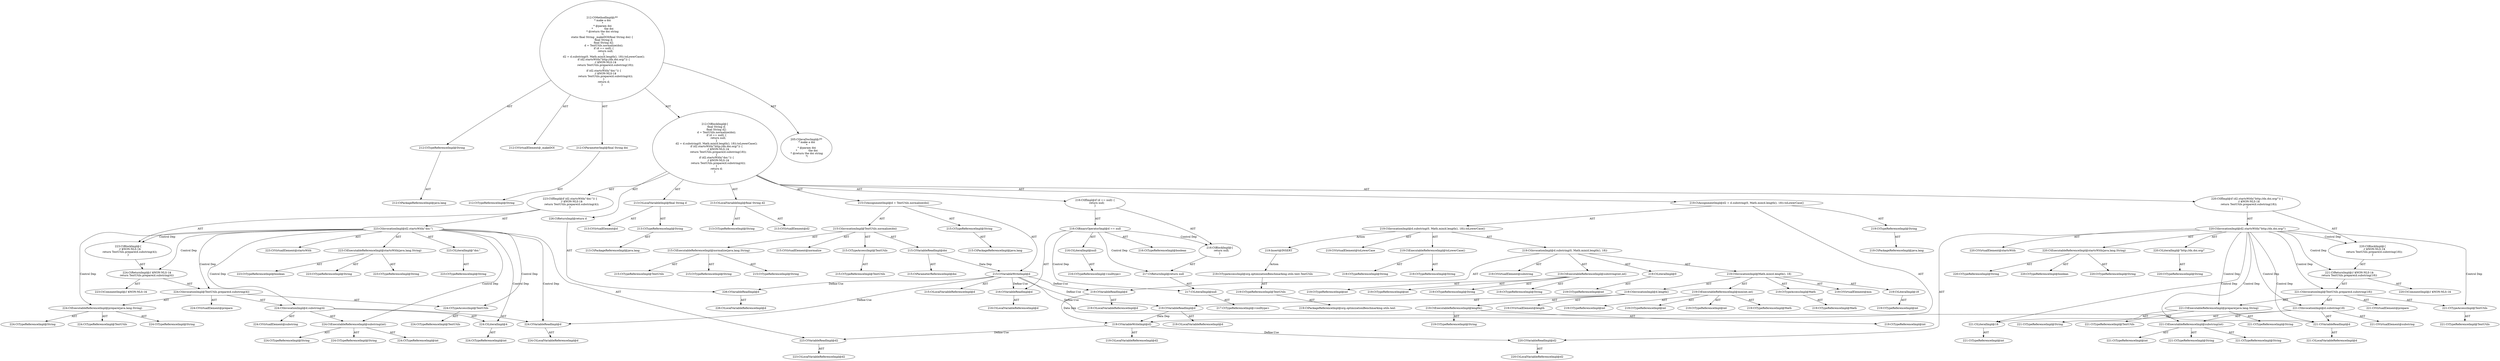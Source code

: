 digraph "_makeDOI#?,String" {
0 [label="212:CtTypeReferenceImpl@String" shape=ellipse]
1 [label="212:CtPackageReferenceImpl@java.lang" shape=ellipse]
2 [label="212:CtVirtualElement@_makeDOI" shape=ellipse]
3 [label="212:CtParameterImpl@final String doi" shape=ellipse]
4 [label="212:CtTypeReferenceImpl@String" shape=ellipse]
5 [label="213:CtTypeReferenceImpl@String" shape=ellipse]
6 [label="213:CtPackageReferenceImpl@java.lang" shape=ellipse]
7 [label="213:CtVirtualElement@d" shape=ellipse]
8 [label="213:CtLocalVariableImpl@final String d" shape=ellipse]
9 [label="213:CtVirtualElement@d2" shape=ellipse]
10 [label="213:CtLocalVariableImpl@final String d2" shape=ellipse]
11 [label="213:CtTypeReferenceImpl@String" shape=ellipse]
12 [label="215:CtVariableWriteImpl@d" shape=ellipse]
13 [label="215:CtLocalVariableReferenceImpl@d" shape=ellipse]
14 [label="215:CtExecutableReferenceImpl@normalize(java.lang.String)" shape=ellipse]
15 [label="215:CtTypeReferenceImpl@TextUtils" shape=ellipse]
16 [label="215:CtTypeReferenceImpl@String" shape=ellipse]
17 [label="215:CtTypeReferenceImpl@String" shape=ellipse]
18 [label="215:CtVirtualElement@normalize" shape=ellipse]
19 [label="215:CtTypeAccessImpl@TextUtils" shape=ellipse]
20 [label="215:CtTypeReferenceImpl@TextUtils" shape=ellipse]
21 [label="215:CtVariableReadImpl@doi" shape=ellipse]
22 [label="215:CtParameterReferenceImpl@doi" shape=ellipse]
23 [label="215:CtInvocationImpl@TextUtils.normalize(doi)" shape=ellipse]
24 [label="215:CtTypeReferenceImpl@String" shape=ellipse]
25 [label="215:CtPackageReferenceImpl@java.lang" shape=ellipse]
26 [label="215:CtAssignmentImpl@d = TextUtils.normalize(doi)" shape=ellipse]
27 [label="216:CtVariableReadImpl@d" shape=ellipse]
28 [label="216:CtLocalVariableReferenceImpl@d" shape=ellipse]
29 [label="216:CtLiteralImpl@null" shape=ellipse]
30 [label="216:CtTypeReferenceImpl@<nulltype>" shape=ellipse]
31 [label="216:CtBinaryOperatorImpl@d == null" shape=ellipse]
32 [label="216:CtTypeReferenceImpl@boolean" shape=ellipse]
33 [label="217:CtLiteralImpl@null" shape=ellipse]
34 [label="217:CtTypeReferenceImpl@<nulltype>" shape=ellipse]
35 [label="217:CtReturnImpl@return null" shape=ellipse]
36 [label="216:CtBlockImpl@\{
    return null;
\}" shape=ellipse]
37 [label="216:CtIfImpl@if (d == null) \{
    return null;
\}" shape=ellipse]
38 [label="219:CtVariableWriteImpl@d2" shape=ellipse]
39 [label="219:CtLocalVariableReferenceImpl@d2" shape=ellipse]
40 [label="219:CtExecutableReferenceImpl@toLowerCase()" shape=ellipse]
41 [label="219:CtTypeReferenceImpl@String" shape=ellipse]
42 [label="219:CtTypeReferenceImpl@String" shape=ellipse]
43 [label="219:CtVirtualElement@toLowerCase" shape=ellipse]
44 [label="219:CtExecutableReferenceImpl@substring(int,int)" shape=ellipse]
45 [label="219:CtTypeReferenceImpl@String" shape=ellipse]
46 [label="219:CtTypeReferenceImpl@String" shape=ellipse]
47 [label="219:CtTypeReferenceImpl@int" shape=ellipse]
48 [label="219:CtTypeReferenceImpl@int" shape=ellipse]
49 [label="219:CtVirtualElement@substring" shape=ellipse]
50 [label="219:CtVariableReadImpl@d" shape=ellipse]
51 [label="219:CtLocalVariableReferenceImpl@d" shape=ellipse]
52 [label="219:CtLiteralImpl@0" shape=ellipse]
53 [label="219:CtTypeReferenceImpl@int" shape=ellipse]
54 [label="219:CtExecutableReferenceImpl@min(int,int)" shape=ellipse]
55 [label="219:CtTypeReferenceImpl@Math" shape=ellipse]
56 [label="219:CtTypeReferenceImpl@int" shape=ellipse]
57 [label="219:CtTypeReferenceImpl@int" shape=ellipse]
58 [label="219:CtTypeReferenceImpl@int" shape=ellipse]
59 [label="219:CtVirtualElement@min" shape=ellipse]
60 [label="219:CtTypeAccessImpl@Math" shape=ellipse]
61 [label="219:CtTypeReferenceImpl@Math" shape=ellipse]
62 [label="219:CtExecutableReferenceImpl@length()" shape=ellipse]
63 [label="219:CtTypeReferenceImpl@String" shape=ellipse]
64 [label="219:CtTypeReferenceImpl@int" shape=ellipse]
65 [label="219:CtVirtualElement@length" shape=ellipse]
66 [label="219:CtVariableReadImpl@d" shape=ellipse]
67 [label="219:CtLocalVariableReferenceImpl@d" shape=ellipse]
68 [label="219:CtInvocationImpl@d.length()" shape=ellipse]
69 [label="219:CtLiteralImpl@18" shape=ellipse]
70 [label="219:CtTypeReferenceImpl@int" shape=ellipse]
71 [label="219:CtInvocationImpl@Math.min(d.length(), 18)" shape=ellipse]
72 [label="219:CtInvocationImpl@d.substring(0, Math.min(d.length(), 18))" shape=ellipse]
73 [label="219:CtInvocationImpl@d.substring(0, Math.min(d.length(), 18)).toLowerCase()" shape=ellipse]
74 [label="219:CtTypeReferenceImpl@String" shape=ellipse]
75 [label="219:CtPackageReferenceImpl@java.lang" shape=ellipse]
76 [label="219:CtAssignmentImpl@d2 = d.substring(0, Math.min(d.length(), 18)).toLowerCase()" shape=ellipse]
77 [label="220:CtExecutableReferenceImpl@startsWith(java.lang.String)" shape=ellipse]
78 [label="220:CtTypeReferenceImpl@String" shape=ellipse]
79 [label="220:CtTypeReferenceImpl@boolean" shape=ellipse]
80 [label="220:CtTypeReferenceImpl@String" shape=ellipse]
81 [label="220:CtVirtualElement@startsWith" shape=ellipse]
82 [label="220:CtVariableReadImpl@d2" shape=ellipse]
83 [label="220:CtLocalVariableReferenceImpl@d2" shape=ellipse]
84 [label="220:CtLiteralImpl@\"http://dx.doi.org/\"" shape=ellipse]
85 [label="220:CtTypeReferenceImpl@String" shape=ellipse]
86 [label="220:CtInvocationImpl@d2.startsWith(\"http://dx.doi.org/\")" shape=ellipse]
87 [label="221:CtExecutableReferenceImpl@prepare(java.lang.String)" shape=ellipse]
88 [label="221:CtTypeReferenceImpl@TextUtils" shape=ellipse]
89 [label="221:CtTypeReferenceImpl@String" shape=ellipse]
90 [label="221:CtTypeReferenceImpl@String" shape=ellipse]
91 [label="221:CtVirtualElement@prepare" shape=ellipse]
92 [label="221:CtTypeAccessImpl@TextUtils" shape=ellipse]
93 [label="221:CtTypeReferenceImpl@TextUtils" shape=ellipse]
94 [label="221:CtExecutableReferenceImpl@substring(int)" shape=ellipse]
95 [label="221:CtTypeReferenceImpl@String" shape=ellipse]
96 [label="221:CtTypeReferenceImpl@String" shape=ellipse]
97 [label="221:CtTypeReferenceImpl@int" shape=ellipse]
98 [label="221:CtVirtualElement@substring" shape=ellipse]
99 [label="221:CtVariableReadImpl@d" shape=ellipse]
100 [label="221:CtLocalVariableReferenceImpl@d" shape=ellipse]
101 [label="221:CtLiteralImpl@18" shape=ellipse]
102 [label="221:CtTypeReferenceImpl@int" shape=ellipse]
103 [label="221:CtInvocationImpl@d.substring(18)" shape=ellipse]
104 [label="221:CtInvocationImpl@TextUtils.prepare(d.substring(18))" shape=ellipse]
105 [label="221:CtReturnImpl@// $NON-NLS-1$
return TextUtils.prepare(d.substring(18))" shape=ellipse]
106 [label="220:CtCommentImpl@// $NON-NLS-1$" shape=ellipse]
107 [label="220:CtBlockImpl@\{
    // $NON-NLS-1$
    return TextUtils.prepare(d.substring(18));
\}" shape=ellipse]
108 [label="220:CtIfImpl@if (d2.startsWith(\"http://dx.doi.org/\")) \{
    // $NON-NLS-1$
    return TextUtils.prepare(d.substring(18));
\}" shape=ellipse]
109 [label="223:CtExecutableReferenceImpl@startsWith(java.lang.String)" shape=ellipse]
110 [label="223:CtTypeReferenceImpl@String" shape=ellipse]
111 [label="223:CtTypeReferenceImpl@boolean" shape=ellipse]
112 [label="223:CtTypeReferenceImpl@String" shape=ellipse]
113 [label="223:CtVirtualElement@startsWith" shape=ellipse]
114 [label="223:CtVariableReadImpl@d2" shape=ellipse]
115 [label="223:CtLocalVariableReferenceImpl@d2" shape=ellipse]
116 [label="223:CtLiteralImpl@\"doi:\"" shape=ellipse]
117 [label="223:CtTypeReferenceImpl@String" shape=ellipse]
118 [label="223:CtInvocationImpl@d2.startsWith(\"doi:\")" shape=ellipse]
119 [label="224:CtExecutableReferenceImpl@prepare(java.lang.String)" shape=ellipse]
120 [label="224:CtTypeReferenceImpl@TextUtils" shape=ellipse]
121 [label="224:CtTypeReferenceImpl@String" shape=ellipse]
122 [label="224:CtTypeReferenceImpl@String" shape=ellipse]
123 [label="224:CtVirtualElement@prepare" shape=ellipse]
124 [label="224:CtTypeAccessImpl@TextUtils" shape=ellipse]
125 [label="224:CtTypeReferenceImpl@TextUtils" shape=ellipse]
126 [label="224:CtExecutableReferenceImpl@substring(int)" shape=ellipse]
127 [label="224:CtTypeReferenceImpl@String" shape=ellipse]
128 [label="224:CtTypeReferenceImpl@String" shape=ellipse]
129 [label="224:CtTypeReferenceImpl@int" shape=ellipse]
130 [label="224:CtVirtualElement@substring" shape=ellipse]
131 [label="224:CtVariableReadImpl@d" shape=ellipse]
132 [label="224:CtLocalVariableReferenceImpl@d" shape=ellipse]
133 [label="224:CtLiteralImpl@4" shape=ellipse]
134 [label="224:CtTypeReferenceImpl@int" shape=ellipse]
135 [label="224:CtInvocationImpl@d.substring(4)" shape=ellipse]
136 [label="224:CtInvocationImpl@TextUtils.prepare(d.substring(4))" shape=ellipse]
137 [label="224:CtReturnImpl@// $NON-NLS-1$
return TextUtils.prepare(d.substring(4))" shape=ellipse]
138 [label="223:CtCommentImpl@// $NON-NLS-1$" shape=ellipse]
139 [label="223:CtBlockImpl@\{
    // $NON-NLS-1$
    return TextUtils.prepare(d.substring(4));
\}" shape=ellipse]
140 [label="223:CtIfImpl@if (d2.startsWith(\"doi:\")) \{
    // $NON-NLS-1$
    return TextUtils.prepare(d.substring(4));
\}" shape=ellipse]
141 [label="226:CtVariableReadImpl@d" shape=ellipse]
142 [label="226:CtLocalVariableReferenceImpl@d" shape=ellipse]
143 [label="226:CtReturnImpl@return d" shape=ellipse]
144 [label="212:CtBlockImpl@\{
    final String d;
    final String d2;
    d = TextUtils.normalize(doi);
    if (d == null) \{
        return null;
    \}
    d2 = d.substring(0, Math.min(d.length(), 18)).toLowerCase();
    if (d2.startsWith(\"http://dx.doi.org/\")) \{
        // $NON-NLS-1$
        return TextUtils.prepare(d.substring(18));
    \}
    if (d2.startsWith(\"doi:\")) \{
        // $NON-NLS-1$
        return TextUtils.prepare(d.substring(4));
    \}
    return d;
\}" shape=ellipse]
145 [label="212:CtMethodImpl@/**
 * make a doi
 *
 * @param doi
 * \	\	the doi
 * @return the doi string
 */
static final String _makeDOI(final String doi) \{
    final String d;
    final String d2;
    d = TextUtils.normalize(doi);
    if (d == null) \{
        return null;
    \}
    d2 = d.substring(0, Math.min(d.length(), 18)).toLowerCase();
    if (d2.startsWith(\"http://dx.doi.org/\")) \{
        // $NON-NLS-1$
        return TextUtils.prepare(d.substring(18));
    \}
    if (d2.startsWith(\"doi:\")) \{
        // $NON-NLS-1$
        return TextUtils.prepare(d.substring(4));
    \}
    return d;
\}" shape=ellipse]
146 [label="205:CtJavaDocImpl@/**
 * make a doi
 *
 * @param doi
 * \	\	the doi
 * @return the doi string
 */" shape=ellipse]
147 [label="219:Insert@INSERT" shape=ellipse]
148 [label="219:CtPackageReferenceImpl@org.optimizationBenchmarking.utils.text" shape=ellipse]
149 [label="219:CtTypeReferenceImpl@TextUtils" shape=ellipse]
150 [label="219:CtTypeAccessImpl@org.optimizationBenchmarking.utils.text.TextUtils" shape=ellipse]
0 -> 1 [label="AST"];
3 -> 4 [label="AST"];
5 -> 6 [label="AST"];
8 -> 7 [label="AST"];
8 -> 5 [label="AST"];
10 -> 9 [label="AST"];
10 -> 11 [label="AST"];
12 -> 13 [label="AST"];
12 -> 27 [label="Define-Use"];
12 -> 50 [label="Define-Use"];
12 -> 66 [label="Define-Use"];
12 -> 99 [label="Define-Use"];
12 -> 131 [label="Define-Use"];
12 -> 141 [label="Define-Use"];
14 -> 15 [label="AST"];
14 -> 16 [label="AST"];
14 -> 17 [label="AST"];
19 -> 20 [label="AST"];
21 -> 22 [label="AST"];
21 -> 12 [label="Data Dep"];
23 -> 18 [label="AST"];
23 -> 19 [label="AST"];
23 -> 14 [label="AST"];
23 -> 21 [label="AST"];
24 -> 25 [label="AST"];
26 -> 24 [label="AST"];
26 -> 12 [label="AST"];
26 -> 23 [label="AST"];
27 -> 28 [label="AST"];
29 -> 30 [label="AST"];
31 -> 32 [label="AST"];
31 -> 27 [label="AST"];
31 -> 29 [label="AST"];
31 -> 36 [label="Control Dep"];
31 -> 35 [label="Control Dep"];
31 -> 33 [label="Control Dep"];
33 -> 34 [label="AST"];
35 -> 33 [label="AST"];
36 -> 35 [label="AST"];
37 -> 31 [label="AST"];
37 -> 36 [label="AST"];
38 -> 39 [label="AST"];
38 -> 82 [label="Define-Use"];
38 -> 114 [label="Define-Use"];
40 -> 41 [label="AST"];
40 -> 42 [label="AST"];
44 -> 45 [label="AST"];
44 -> 46 [label="AST"];
44 -> 47 [label="AST"];
44 -> 48 [label="AST"];
50 -> 51 [label="AST"];
50 -> 38 [label="Data Dep"];
52 -> 53 [label="AST"];
54 -> 55 [label="AST"];
54 -> 56 [label="AST"];
54 -> 57 [label="AST"];
54 -> 58 [label="AST"];
60 -> 61 [label="AST"];
62 -> 63 [label="AST"];
62 -> 64 [label="AST"];
66 -> 67 [label="AST"];
66 -> 38 [label="Data Dep"];
68 -> 65 [label="AST"];
68 -> 66 [label="AST"];
68 -> 62 [label="AST"];
69 -> 70 [label="AST"];
71 -> 59 [label="AST"];
71 -> 60 [label="AST"];
71 -> 54 [label="AST"];
71 -> 68 [label="AST"];
71 -> 69 [label="AST"];
72 -> 49 [label="AST"];
72 -> 50 [label="AST"];
72 -> 44 [label="AST"];
72 -> 52 [label="AST"];
72 -> 71 [label="AST"];
73 -> 43 [label="AST"];
73 -> 72 [label="AST"];
73 -> 40 [label="AST"];
73 -> 147 [label="Action"];
74 -> 75 [label="AST"];
76 -> 74 [label="AST"];
76 -> 38 [label="AST"];
76 -> 73 [label="AST"];
77 -> 78 [label="AST"];
77 -> 79 [label="AST"];
77 -> 80 [label="AST"];
82 -> 83 [label="AST"];
84 -> 85 [label="AST"];
86 -> 81 [label="AST"];
86 -> 82 [label="AST"];
86 -> 77 [label="AST"];
86 -> 84 [label="AST"];
86 -> 107 [label="Control Dep"];
86 -> 105 [label="Control Dep"];
86 -> 104 [label="Control Dep"];
86 -> 87 [label="Control Dep"];
86 -> 92 [label="Control Dep"];
86 -> 103 [label="Control Dep"];
86 -> 94 [label="Control Dep"];
86 -> 99 [label="Control Dep"];
86 -> 101 [label="Control Dep"];
87 -> 88 [label="AST"];
87 -> 89 [label="AST"];
87 -> 90 [label="AST"];
92 -> 93 [label="AST"];
94 -> 95 [label="AST"];
94 -> 96 [label="AST"];
94 -> 97 [label="AST"];
99 -> 100 [label="AST"];
101 -> 102 [label="AST"];
103 -> 98 [label="AST"];
103 -> 99 [label="AST"];
103 -> 94 [label="AST"];
103 -> 101 [label="AST"];
104 -> 91 [label="AST"];
104 -> 92 [label="AST"];
104 -> 87 [label="AST"];
104 -> 103 [label="AST"];
105 -> 104 [label="AST"];
105 -> 106 [label="AST"];
107 -> 105 [label="AST"];
108 -> 86 [label="AST"];
108 -> 107 [label="AST"];
109 -> 110 [label="AST"];
109 -> 111 [label="AST"];
109 -> 112 [label="AST"];
114 -> 115 [label="AST"];
116 -> 117 [label="AST"];
118 -> 113 [label="AST"];
118 -> 114 [label="AST"];
118 -> 109 [label="AST"];
118 -> 116 [label="AST"];
118 -> 139 [label="Control Dep"];
118 -> 137 [label="Control Dep"];
118 -> 136 [label="Control Dep"];
118 -> 119 [label="Control Dep"];
118 -> 124 [label="Control Dep"];
118 -> 135 [label="Control Dep"];
118 -> 126 [label="Control Dep"];
118 -> 131 [label="Control Dep"];
118 -> 133 [label="Control Dep"];
119 -> 120 [label="AST"];
119 -> 121 [label="AST"];
119 -> 122 [label="AST"];
124 -> 125 [label="AST"];
126 -> 127 [label="AST"];
126 -> 128 [label="AST"];
126 -> 129 [label="AST"];
131 -> 132 [label="AST"];
133 -> 134 [label="AST"];
135 -> 130 [label="AST"];
135 -> 131 [label="AST"];
135 -> 126 [label="AST"];
135 -> 133 [label="AST"];
136 -> 123 [label="AST"];
136 -> 124 [label="AST"];
136 -> 119 [label="AST"];
136 -> 135 [label="AST"];
137 -> 136 [label="AST"];
137 -> 138 [label="AST"];
139 -> 137 [label="AST"];
140 -> 118 [label="AST"];
140 -> 139 [label="AST"];
141 -> 142 [label="AST"];
143 -> 141 [label="AST"];
144 -> 8 [label="AST"];
144 -> 10 [label="AST"];
144 -> 26 [label="AST"];
144 -> 37 [label="AST"];
144 -> 76 [label="AST"];
144 -> 108 [label="AST"];
144 -> 140 [label="AST"];
144 -> 143 [label="AST"];
145 -> 2 [label="AST"];
145 -> 0 [label="AST"];
145 -> 3 [label="AST"];
145 -> 144 [label="AST"];
145 -> 146 [label="AST"];
147 -> 150 [label="Action"];
149 -> 148 [label="AST"];
150 -> 149 [label="AST"];
}